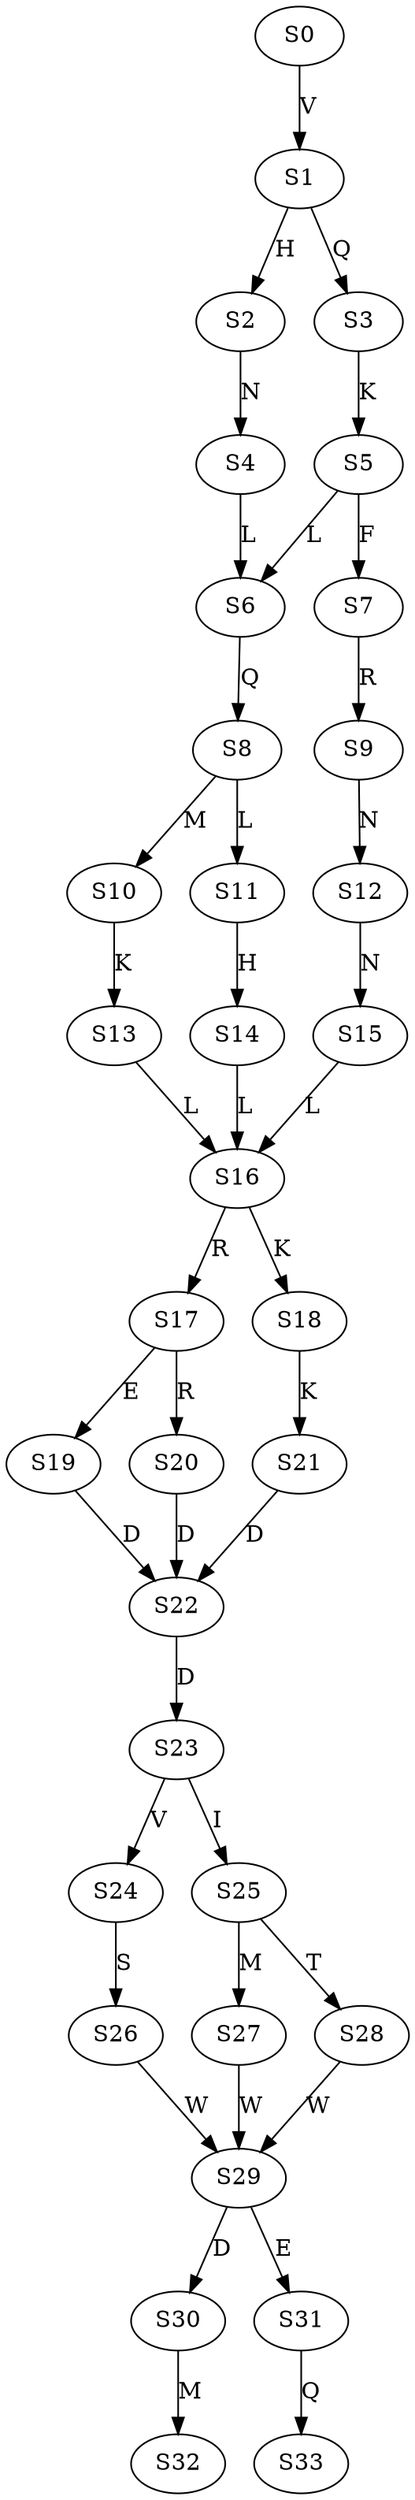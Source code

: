 strict digraph  {
	S0 -> S1 [ label = V ];
	S1 -> S2 [ label = H ];
	S1 -> S3 [ label = Q ];
	S2 -> S4 [ label = N ];
	S3 -> S5 [ label = K ];
	S4 -> S6 [ label = L ];
	S5 -> S7 [ label = F ];
	S5 -> S6 [ label = L ];
	S6 -> S8 [ label = Q ];
	S7 -> S9 [ label = R ];
	S8 -> S10 [ label = M ];
	S8 -> S11 [ label = L ];
	S9 -> S12 [ label = N ];
	S10 -> S13 [ label = K ];
	S11 -> S14 [ label = H ];
	S12 -> S15 [ label = N ];
	S13 -> S16 [ label = L ];
	S14 -> S16 [ label = L ];
	S15 -> S16 [ label = L ];
	S16 -> S17 [ label = R ];
	S16 -> S18 [ label = K ];
	S17 -> S19 [ label = E ];
	S17 -> S20 [ label = R ];
	S18 -> S21 [ label = K ];
	S19 -> S22 [ label = D ];
	S20 -> S22 [ label = D ];
	S21 -> S22 [ label = D ];
	S22 -> S23 [ label = D ];
	S23 -> S24 [ label = V ];
	S23 -> S25 [ label = I ];
	S24 -> S26 [ label = S ];
	S25 -> S27 [ label = M ];
	S25 -> S28 [ label = T ];
	S26 -> S29 [ label = W ];
	S27 -> S29 [ label = W ];
	S28 -> S29 [ label = W ];
	S29 -> S30 [ label = D ];
	S29 -> S31 [ label = E ];
	S30 -> S32 [ label = M ];
	S31 -> S33 [ label = Q ];
}
